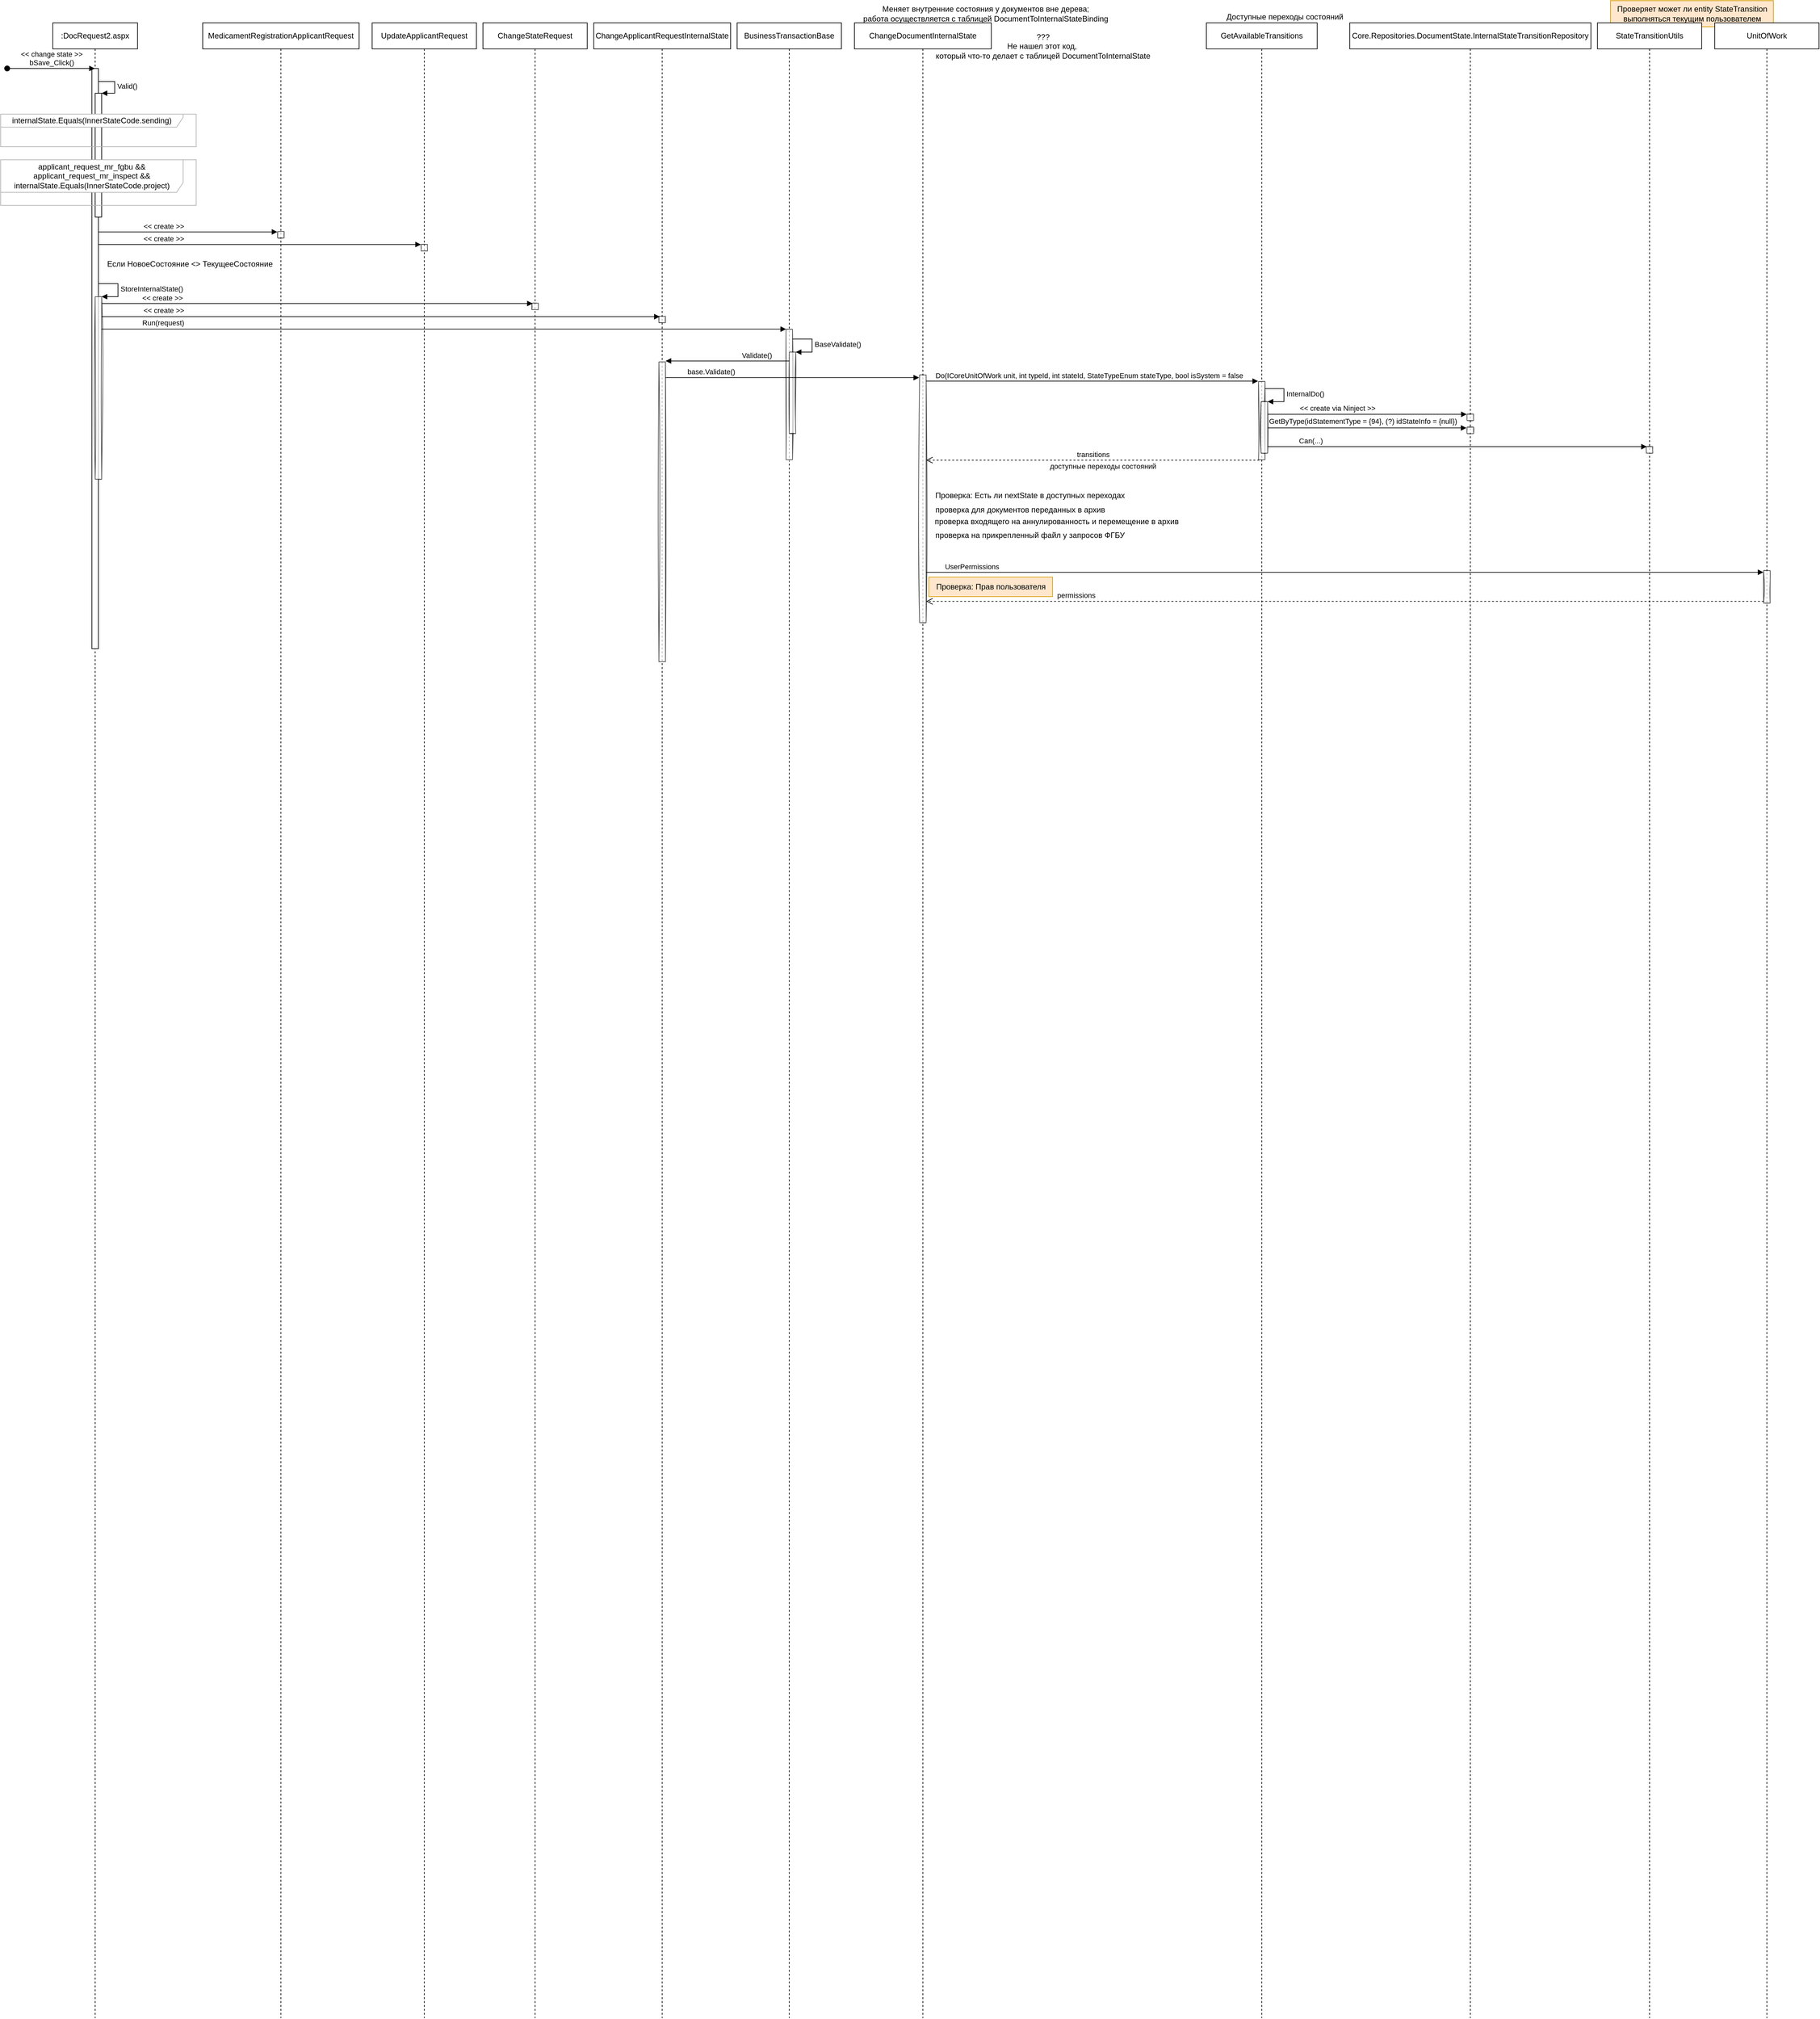 <mxfile version="20.5.3" type="github">
  <diagram id="UQaIwgQZNFvI9y2s87YT" name="Страница 1">
    <mxGraphModel dx="1896" dy="1219" grid="1" gridSize="10" guides="1" tooltips="1" connect="1" arrows="1" fold="1" page="1" pageScale="1" pageWidth="827" pageHeight="1169" math="0" shadow="0">
      <root>
        <mxCell id="0" />
        <mxCell id="1" parent="0" />
        <mxCell id="9g1YUz6DXll8vqnvcK5T-58" value="Проверяет может ли entity StateTransition &lt;br&gt;выполняться текущим пользователем" style="text;html=1;align=center;verticalAlign=middle;resizable=0;points=[];autosize=1;strokeColor=#d79b00;fillColor=#ffe6cc;" vertex="1" parent="1">
          <mxGeometry x="2540" y="6" width="250" height="40" as="geometry" />
        </mxCell>
        <mxCell id="9g1YUz6DXll8vqnvcK5T-1" value=":DocRequest2.aspx" style="shape=umlLifeline;perimeter=lifelinePerimeter;whiteSpace=wrap;html=1;container=1;collapsible=0;recursiveResize=0;outlineConnect=0;" vertex="1" parent="1">
          <mxGeometry x="150" y="40" width="130" height="3060" as="geometry" />
        </mxCell>
        <mxCell id="9g1YUz6DXll8vqnvcK5T-4" value="Valid()" style="edgeStyle=orthogonalEdgeStyle;html=1;align=left;spacingLeft=2;endArrow=block;rounded=0;entryX=1;entryY=0;" edge="1" target="9g1YUz6DXll8vqnvcK5T-3" parent="9g1YUz6DXll8vqnvcK5T-1" source="9g1YUz6DXll8vqnvcK5T-8">
          <mxGeometry relative="1" as="geometry">
            <mxPoint x="180" y="80" as="sourcePoint" />
            <Array as="points">
              <mxPoint x="95" y="90" />
              <mxPoint x="95" y="108" />
            </Array>
          </mxGeometry>
        </mxCell>
        <mxCell id="9g1YUz6DXll8vqnvcK5T-8" value="" style="html=1;points=[];perimeter=orthogonalPerimeter;" vertex="1" parent="9g1YUz6DXll8vqnvcK5T-1">
          <mxGeometry x="60" y="70" width="10" height="890" as="geometry" />
        </mxCell>
        <mxCell id="9g1YUz6DXll8vqnvcK5T-3" value="" style="html=1;points=[];perimeter=orthogonalPerimeter;" vertex="1" parent="9g1YUz6DXll8vqnvcK5T-1">
          <mxGeometry x="65" y="108" width="10" height="190" as="geometry" />
        </mxCell>
        <mxCell id="9g1YUz6DXll8vqnvcK5T-22" value="" style="html=1;points=[];perimeter=orthogonalPerimeter;sketch=1;strokeColor=#000000;opacity=70;" vertex="1" parent="9g1YUz6DXll8vqnvcK5T-1">
          <mxGeometry x="65" y="420" width="10" height="280" as="geometry" />
        </mxCell>
        <mxCell id="9g1YUz6DXll8vqnvcK5T-23" value="StoreInternalState()" style="edgeStyle=orthogonalEdgeStyle;html=1;align=left;spacingLeft=2;endArrow=block;rounded=0;entryX=1;entryY=0;" edge="1" target="9g1YUz6DXll8vqnvcK5T-22" parent="9g1YUz6DXll8vqnvcK5T-1" source="9g1YUz6DXll8vqnvcK5T-8">
          <mxGeometry relative="1" as="geometry">
            <mxPoint x="70" y="420" as="sourcePoint" />
            <Array as="points">
              <mxPoint x="100" y="400" />
              <mxPoint x="100" y="420" />
            </Array>
          </mxGeometry>
        </mxCell>
        <mxCell id="9g1YUz6DXll8vqnvcK5T-2" value="&amp;lt;&amp;lt; change state &amp;gt;&amp;gt;&lt;br&gt;bSave_Click()" style="html=1;verticalAlign=bottom;startArrow=oval;startFill=1;endArrow=block;startSize=8;rounded=0;" edge="1" parent="1" target="9g1YUz6DXll8vqnvcK5T-1">
          <mxGeometry width="60" relative="1" as="geometry">
            <mxPoint x="80" y="110" as="sourcePoint" />
            <mxPoint x="140" y="110" as="targetPoint" />
          </mxGeometry>
        </mxCell>
        <mxCell id="9g1YUz6DXll8vqnvcK5T-6" value="internalState.Equals(InnerStateCode.sending)" style="shape=umlFrame;whiteSpace=wrap;html=1;width=280;height=20;strokeColor=#B3B3B3;" vertex="1" parent="1">
          <mxGeometry x="70" y="180" width="300" height="50" as="geometry" />
        </mxCell>
        <mxCell id="9g1YUz6DXll8vqnvcK5T-7" value="applicant_request_mr_fgbu &amp;amp;&amp;amp;&lt;br&gt;applicant_request_mr_inspect &amp;amp;&amp;amp;&lt;br&gt;internalState.Equals(InnerStateCode.project)" style="shape=umlFrame;whiteSpace=wrap;html=1;width=280;height=50;strokeColor=#B3B3B3;" vertex="1" parent="1">
          <mxGeometry x="70" y="250" width="300" height="70" as="geometry" />
        </mxCell>
        <mxCell id="9g1YUz6DXll8vqnvcK5T-9" value="MedicamentRegistrationApplicantRequest" style="shape=umlLifeline;perimeter=lifelinePerimeter;whiteSpace=wrap;html=1;container=1;collapsible=0;recursiveResize=0;outlineConnect=0;" vertex="1" parent="1">
          <mxGeometry x="380" y="40" width="240" height="3060" as="geometry" />
        </mxCell>
        <mxCell id="9g1YUz6DXll8vqnvcK5T-17" value="" style="html=1;points=[];perimeter=orthogonalPerimeter;sketch=1;strokeColor=#000000;opacity=70;" vertex="1" parent="9g1YUz6DXll8vqnvcK5T-9">
          <mxGeometry x="115" y="320" width="10" height="10" as="geometry" />
        </mxCell>
        <mxCell id="9g1YUz6DXll8vqnvcK5T-16" value="&amp;lt;&amp;lt; create &amp;gt;&amp;gt;" style="html=1;verticalAlign=bottom;endArrow=block;rounded=0;entryX=-0.043;entryY=0.074;entryDx=0;entryDy=0;entryPerimeter=0;" edge="1" parent="1" source="9g1YUz6DXll8vqnvcK5T-8" target="9g1YUz6DXll8vqnvcK5T-17">
          <mxGeometry x="-0.274" width="80" relative="1" as="geometry">
            <mxPoint x="440" y="280" as="sourcePoint" />
            <mxPoint x="520" y="280" as="targetPoint" />
            <mxPoint as="offset" />
          </mxGeometry>
        </mxCell>
        <mxCell id="9g1YUz6DXll8vqnvcK5T-18" value="UpdateApplicantRequest" style="shape=umlLifeline;perimeter=lifelinePerimeter;whiteSpace=wrap;html=1;container=1;collapsible=0;recursiveResize=0;outlineConnect=0;" vertex="1" parent="1">
          <mxGeometry x="640" y="40" width="160" height="3060" as="geometry" />
        </mxCell>
        <mxCell id="9g1YUz6DXll8vqnvcK5T-19" value="" style="html=1;points=[];perimeter=orthogonalPerimeter;sketch=1;strokeColor=#000000;opacity=70;" vertex="1" parent="9g1YUz6DXll8vqnvcK5T-18">
          <mxGeometry x="75" y="340" width="10" height="10" as="geometry" />
        </mxCell>
        <mxCell id="9g1YUz6DXll8vqnvcK5T-20" value="&amp;lt;&amp;lt; create &amp;gt;&amp;gt;" style="html=1;verticalAlign=bottom;endArrow=block;rounded=0;entryX=-0.015;entryY=0;entryDx=0;entryDy=0;entryPerimeter=0;" edge="1" parent="1" source="9g1YUz6DXll8vqnvcK5T-8" target="9g1YUz6DXll8vqnvcK5T-19">
          <mxGeometry x="-0.596" width="80" relative="1" as="geometry">
            <mxPoint x="230" y="370.86" as="sourcePoint" />
            <mxPoint x="505.57" y="370.86" as="targetPoint" />
            <mxPoint as="offset" />
          </mxGeometry>
        </mxCell>
        <mxCell id="9g1YUz6DXll8vqnvcK5T-21" value="Если НовоеСостояние &amp;lt;&amp;gt; ТекущееСостояние" style="text;html=1;align=center;verticalAlign=middle;resizable=0;points=[];autosize=1;strokeColor=none;fillColor=none;" vertex="1" parent="1">
          <mxGeometry x="220" y="395" width="280" height="30" as="geometry" />
        </mxCell>
        <mxCell id="9g1YUz6DXll8vqnvcK5T-24" value="ChangeStateRequest" style="shape=umlLifeline;perimeter=lifelinePerimeter;whiteSpace=wrap;html=1;container=1;collapsible=0;recursiveResize=0;outlineConnect=0;" vertex="1" parent="1">
          <mxGeometry x="810" y="40" width="160" height="3060" as="geometry" />
        </mxCell>
        <mxCell id="9g1YUz6DXll8vqnvcK5T-25" value="" style="html=1;points=[];perimeter=orthogonalPerimeter;sketch=1;strokeColor=#000000;opacity=70;" vertex="1" parent="9g1YUz6DXll8vqnvcK5T-24">
          <mxGeometry x="75" y="430" width="10" height="10" as="geometry" />
        </mxCell>
        <mxCell id="9g1YUz6DXll8vqnvcK5T-26" value="&amp;lt;&amp;lt; create &amp;gt;&amp;gt;" style="html=1;verticalAlign=bottom;endArrow=block;rounded=0;entryX=0.133;entryY=0.05;entryDx=0;entryDy=0;entryPerimeter=0;" edge="1" parent="1" source="9g1YUz6DXll8vqnvcK5T-22" target="9g1YUz6DXll8vqnvcK5T-25">
          <mxGeometry x="-0.72" width="80" relative="1" as="geometry">
            <mxPoint x="230" y="390" as="sourcePoint" />
            <mxPoint x="724.85" y="390" as="targetPoint" />
            <mxPoint as="offset" />
          </mxGeometry>
        </mxCell>
        <mxCell id="9g1YUz6DXll8vqnvcK5T-27" value="ChangeApplicantRequestInternalState" style="shape=umlLifeline;perimeter=lifelinePerimeter;whiteSpace=wrap;html=1;container=1;collapsible=0;recursiveResize=0;outlineConnect=0;" vertex="1" parent="1">
          <mxGeometry x="980" y="40" width="210" height="3060" as="geometry" />
        </mxCell>
        <mxCell id="9g1YUz6DXll8vqnvcK5T-28" value="" style="html=1;points=[];perimeter=orthogonalPerimeter;sketch=1;strokeColor=#000000;opacity=70;" vertex="1" parent="9g1YUz6DXll8vqnvcK5T-27">
          <mxGeometry x="100" y="450" width="10" height="10" as="geometry" />
        </mxCell>
        <mxCell id="9g1YUz6DXll8vqnvcK5T-37" value="" style="html=1;points=[];perimeter=orthogonalPerimeter;sketch=1;strokeColor=#000000;opacity=70;" vertex="1" parent="9g1YUz6DXll8vqnvcK5T-27">
          <mxGeometry x="100" y="520" width="10" height="460" as="geometry" />
        </mxCell>
        <mxCell id="9g1YUz6DXll8vqnvcK5T-29" value="&amp;lt;&amp;lt; create &amp;gt;&amp;gt;" style="html=1;verticalAlign=bottom;endArrow=block;rounded=0;entryX=0.124;entryY=0.065;entryDx=0;entryDy=0;entryPerimeter=0;" edge="1" parent="1" source="9g1YUz6DXll8vqnvcK5T-22" target="9g1YUz6DXll8vqnvcK5T-28">
          <mxGeometry x="-0.778" y="1" width="80" relative="1" as="geometry">
            <mxPoint x="235" y="480.5" as="sourcePoint" />
            <mxPoint x="1080" y="490" as="targetPoint" />
            <mxPoint as="offset" />
          </mxGeometry>
        </mxCell>
        <mxCell id="9g1YUz6DXll8vqnvcK5T-30" value="BusinessTransactionBase" style="shape=umlLifeline;perimeter=lifelinePerimeter;whiteSpace=wrap;html=1;container=1;collapsible=0;recursiveResize=0;outlineConnect=0;" vertex="1" parent="1">
          <mxGeometry x="1200" y="40" width="160" height="3060" as="geometry" />
        </mxCell>
        <mxCell id="9g1YUz6DXll8vqnvcK5T-31" value="" style="html=1;points=[];perimeter=orthogonalPerimeter;sketch=1;strokeColor=#000000;opacity=70;" vertex="1" parent="9g1YUz6DXll8vqnvcK5T-30">
          <mxGeometry x="75" y="470" width="10" height="200" as="geometry" />
        </mxCell>
        <mxCell id="9g1YUz6DXll8vqnvcK5T-32" value="Run(request)" style="html=1;verticalAlign=bottom;endArrow=block;rounded=0;entryX=0.009;entryY=-0.001;entryDx=0;entryDy=0;entryPerimeter=0;" edge="1" parent="1" source="9g1YUz6DXll8vqnvcK5T-22" target="9g1YUz6DXll8vqnvcK5T-31">
          <mxGeometry x="-0.822" y="1" width="80" relative="1" as="geometry">
            <mxPoint x="235" y="500.65" as="sourcePoint" />
            <mxPoint x="1091.24" y="500.65" as="targetPoint" />
            <mxPoint as="offset" />
          </mxGeometry>
        </mxCell>
        <mxCell id="9g1YUz6DXll8vqnvcK5T-33" value="" style="html=1;points=[];perimeter=orthogonalPerimeter;sketch=1;strokeColor=#000000;opacity=70;" vertex="1" parent="1">
          <mxGeometry x="1280" y="545" width="10" height="125" as="geometry" />
        </mxCell>
        <mxCell id="9g1YUz6DXll8vqnvcK5T-34" value="BaseValidate()" style="edgeStyle=orthogonalEdgeStyle;html=1;align=left;spacingLeft=2;endArrow=block;rounded=0;entryX=1;entryY=0;" edge="1" target="9g1YUz6DXll8vqnvcK5T-33" parent="1" source="9g1YUz6DXll8vqnvcK5T-31">
          <mxGeometry relative="1" as="geometry">
            <mxPoint x="1285" y="525" as="sourcePoint" />
            <Array as="points">
              <mxPoint x="1315" y="525" />
              <mxPoint x="1315" y="545" />
            </Array>
          </mxGeometry>
        </mxCell>
        <mxCell id="9g1YUz6DXll8vqnvcK5T-36" value="Validate()" style="html=1;verticalAlign=bottom;endArrow=block;rounded=0;entryX=1.032;entryY=-0.003;entryDx=0;entryDy=0;entryPerimeter=0;" edge="1" parent="1" source="9g1YUz6DXll8vqnvcK5T-33" target="9g1YUz6DXll8vqnvcK5T-37">
          <mxGeometry x="-0.473" width="80" relative="1" as="geometry">
            <mxPoint x="1110" y="570" as="sourcePoint" />
            <mxPoint x="1190" y="570" as="targetPoint" />
            <mxPoint as="offset" />
          </mxGeometry>
        </mxCell>
        <mxCell id="9g1YUz6DXll8vqnvcK5T-38" value="ChangeDocumentInternalState" style="shape=umlLifeline;perimeter=lifelinePerimeter;whiteSpace=wrap;html=1;container=1;collapsible=0;recursiveResize=0;outlineConnect=0;" vertex="1" parent="1">
          <mxGeometry x="1380" y="40" width="210" height="3060" as="geometry" />
        </mxCell>
        <mxCell id="9g1YUz6DXll8vqnvcK5T-40" value="" style="html=1;points=[];perimeter=orthogonalPerimeter;sketch=1;strokeColor=#000000;opacity=70;" vertex="1" parent="9g1YUz6DXll8vqnvcK5T-38">
          <mxGeometry x="100" y="540" width="10" height="380" as="geometry" />
        </mxCell>
        <mxCell id="9g1YUz6DXll8vqnvcK5T-41" value="Меняет внутренние состояния у документов вне дерева; &lt;br&gt;работа осуществляется с таблицей DocumentToInternalStateBinding" style="text;align=center;verticalAlign=middle;resizable=0;points=[];autosize=1;strokeColor=none;fillColor=none;html=1;fontColor=default;labelBackgroundColor=none;labelBorderColor=none;flipH=1;absoluteArcSize=0;imageAspect=1;" vertex="1" parent="1">
          <mxGeometry x="1381" y="6" width="400" height="40" as="geometry" />
        </mxCell>
        <mxCell id="9g1YUz6DXll8vqnvcK5T-43" value="base.Validate()" style="html=1;verticalAlign=bottom;endArrow=block;rounded=0;fontColor=default;entryX=-0.078;entryY=0.011;entryDx=0;entryDy=0;entryPerimeter=0;" edge="1" parent="1" source="9g1YUz6DXll8vqnvcK5T-37" target="9g1YUz6DXll8vqnvcK5T-40">
          <mxGeometry x="-0.64" width="80" relative="1" as="geometry">
            <mxPoint x="1200" y="560" as="sourcePoint" />
            <mxPoint x="1280" y="560" as="targetPoint" />
            <mxPoint as="offset" />
          </mxGeometry>
        </mxCell>
        <mxCell id="9g1YUz6DXll8vqnvcK5T-44" value="GetAvailableTransitions" style="shape=umlLifeline;perimeter=lifelinePerimeter;whiteSpace=wrap;html=1;container=1;collapsible=0;recursiveResize=0;outlineConnect=0;" vertex="1" parent="1">
          <mxGeometry x="1920" y="40" width="170" height="3060" as="geometry" />
        </mxCell>
        <mxCell id="9g1YUz6DXll8vqnvcK5T-45" value="" style="html=1;points=[];perimeter=orthogonalPerimeter;sketch=1;strokeColor=#000000;opacity=70;" vertex="1" parent="9g1YUz6DXll8vqnvcK5T-44">
          <mxGeometry x="80" y="550" width="10" height="120" as="geometry" />
        </mxCell>
        <mxCell id="9g1YUz6DXll8vqnvcK5T-46" value="&lt;div&gt;Do(ICoreUnitOfWork unit, int typeId, int stateId, StateTypeEnum stateType, bool isSystem = false&lt;/div&gt;" style="html=1;verticalAlign=bottom;endArrow=block;rounded=0;fontColor=default;entryX=-0.071;entryY=-0.004;entryDx=0;entryDy=0;entryPerimeter=0;" edge="1" parent="1" source="9g1YUz6DXll8vqnvcK5T-40" target="9g1YUz6DXll8vqnvcK5T-45">
          <mxGeometry x="-0.018" width="80" relative="1" as="geometry">
            <mxPoint x="1460" y="580" as="sourcePoint" />
            <mxPoint x="1540" y="580" as="targetPoint" />
            <mxPoint as="offset" />
          </mxGeometry>
        </mxCell>
        <mxCell id="9g1YUz6DXll8vqnvcK5T-47" value="Доступные переходы состояний" style="text;html=1;align=center;verticalAlign=middle;resizable=0;points=[];autosize=1;strokeColor=none;fillColor=none;fontColor=default;" vertex="1" parent="1">
          <mxGeometry x="1940" y="16" width="200" height="30" as="geometry" />
        </mxCell>
        <mxCell id="9g1YUz6DXll8vqnvcK5T-48" value="Core.Repositories.DocumentState.InternalStateTransitionRepository" style="shape=umlLifeline;perimeter=lifelinePerimeter;whiteSpace=wrap;html=1;container=1;collapsible=0;recursiveResize=0;outlineConnect=0;" vertex="1" parent="1">
          <mxGeometry x="2140" y="40" width="370" height="3060" as="geometry" />
        </mxCell>
        <mxCell id="9g1YUz6DXll8vqnvcK5T-49" value="" style="html=1;points=[];perimeter=orthogonalPerimeter;sketch=1;strokeColor=#000000;opacity=70;" vertex="1" parent="9g1YUz6DXll8vqnvcK5T-48">
          <mxGeometry x="180" y="600" width="10" height="10" as="geometry" />
        </mxCell>
        <mxCell id="9g1YUz6DXll8vqnvcK5T-56" value="" style="html=1;points=[];perimeter=orthogonalPerimeter;sketch=1;strokeColor=#000000;opacity=70;" vertex="1" parent="9g1YUz6DXll8vqnvcK5T-48">
          <mxGeometry x="180" y="620" width="10" height="10" as="geometry" />
        </mxCell>
        <mxCell id="9g1YUz6DXll8vqnvcK5T-50" value="" style="html=1;points=[];perimeter=orthogonalPerimeter;labelBackgroundColor=none;labelBorderColor=none;sketch=1;strokeColor=#000000;fontColor=default;opacity=70;" vertex="1" parent="1">
          <mxGeometry x="2004" y="621" width="10" height="79" as="geometry" />
        </mxCell>
        <mxCell id="9g1YUz6DXll8vqnvcK5T-51" value="InternalDo()" style="edgeStyle=orthogonalEdgeStyle;html=1;align=left;spacingLeft=2;endArrow=block;rounded=0;entryX=1;entryY=0;fontColor=default;" edge="1" target="9g1YUz6DXll8vqnvcK5T-50" parent="1" source="9g1YUz6DXll8vqnvcK5T-45">
          <mxGeometry relative="1" as="geometry">
            <mxPoint x="2009" y="601" as="sourcePoint" />
            <Array as="points">
              <mxPoint x="2039" y="601" />
              <mxPoint x="2039" y="621" />
            </Array>
          </mxGeometry>
        </mxCell>
        <mxCell id="9g1YUz6DXll8vqnvcK5T-52" value="&amp;lt;&amp;lt; create via Ninject &amp;gt;&amp;gt;" style="html=1;verticalAlign=bottom;endArrow=block;rounded=0;fontColor=default;entryX=-0.057;entryY=0.043;entryDx=0;entryDy=0;entryPerimeter=0;" edge="1" parent="1" source="9g1YUz6DXll8vqnvcK5T-50" target="9g1YUz6DXll8vqnvcK5T-49">
          <mxGeometry x="-0.3" width="80" relative="1" as="geometry">
            <mxPoint x="2080" y="630" as="sourcePoint" />
            <mxPoint x="2160" y="630" as="targetPoint" />
            <mxPoint as="offset" />
          </mxGeometry>
        </mxCell>
        <mxCell id="9g1YUz6DXll8vqnvcK5T-53" value="StateTransitionUtils" style="shape=umlLifeline;perimeter=lifelinePerimeter;whiteSpace=wrap;html=1;container=1;collapsible=0;recursiveResize=0;outlineConnect=0;" vertex="1" parent="1">
          <mxGeometry x="2520" y="40" width="160" height="3060" as="geometry" />
        </mxCell>
        <mxCell id="9g1YUz6DXll8vqnvcK5T-54" value="" style="html=1;points=[];perimeter=orthogonalPerimeter;sketch=1;strokeColor=#000000;opacity=70;" vertex="1" parent="9g1YUz6DXll8vqnvcK5T-53">
          <mxGeometry x="75" y="650" width="10" height="10" as="geometry" />
        </mxCell>
        <mxCell id="9g1YUz6DXll8vqnvcK5T-55" value="GetByType(idStatementType = {94}, (?) idStateInfo = {null})" style="html=1;verticalAlign=bottom;endArrow=block;rounded=0;fontColor=default;entryX=-0.1;entryY=0.129;entryDx=0;entryDy=0;entryPerimeter=0;" edge="1" parent="1" source="9g1YUz6DXll8vqnvcK5T-50" target="9g1YUz6DXll8vqnvcK5T-56">
          <mxGeometry x="-0.043" y="1" width="80" relative="1" as="geometry">
            <mxPoint x="2024" y="650" as="sourcePoint" />
            <mxPoint x="2327" y="650" as="targetPoint" />
            <mxPoint as="offset" />
          </mxGeometry>
        </mxCell>
        <mxCell id="9g1YUz6DXll8vqnvcK5T-57" value="Can(...)" style="html=1;verticalAlign=bottom;endArrow=block;rounded=0;fontColor=default;entryX=0.076;entryY=0.006;entryDx=0;entryDy=0;entryPerimeter=0;" edge="1" parent="1" source="9g1YUz6DXll8vqnvcK5T-50" target="9g1YUz6DXll8vqnvcK5T-54">
          <mxGeometry x="-0.773" width="80" relative="1" as="geometry">
            <mxPoint x="2024" y="671.29" as="sourcePoint" />
            <mxPoint x="2329" y="671.29" as="targetPoint" />
            <mxPoint as="offset" />
          </mxGeometry>
        </mxCell>
        <mxCell id="9g1YUz6DXll8vqnvcK5T-59" value="transitions" style="html=1;verticalAlign=bottom;endArrow=open;dashed=1;endSize=8;rounded=0;fontColor=default;exitX=0.11;exitY=1.006;exitDx=0;exitDy=0;exitPerimeter=0;" edge="1" parent="1" source="9g1YUz6DXll8vqnvcK5T-45" target="9g1YUz6DXll8vqnvcK5T-40">
          <mxGeometry relative="1" as="geometry">
            <mxPoint x="1810" y="640" as="sourcePoint" />
            <mxPoint x="1730" y="640" as="targetPoint" />
          </mxGeometry>
        </mxCell>
        <mxCell id="9g1YUz6DXll8vqnvcK5T-60" value="&lt;span style=&quot;font-size: 11px; background-color: rgb(255, 255, 255);&quot;&gt;доступные переходы состояний&lt;/span&gt;" style="text;html=1;align=center;verticalAlign=middle;resizable=0;points=[];autosize=1;strokeColor=none;fillColor=none;fontColor=default;" vertex="1" parent="1">
          <mxGeometry x="1666" y="705" width="190" height="30" as="geometry" />
        </mxCell>
        <mxCell id="9g1YUz6DXll8vqnvcK5T-61" value="Проверка: Есть ли nextState в доступных переходах" style="text;html=1;align=center;verticalAlign=middle;resizable=0;points=[];autosize=1;strokeColor=none;fillColor=none;fontColor=default;" vertex="1" parent="1">
          <mxGeometry x="1494" y="750" width="310" height="30" as="geometry" />
        </mxCell>
        <mxCell id="9g1YUz6DXll8vqnvcK5T-62" value="проверка для документов переданных в архив" style="text;html=1;align=center;verticalAlign=middle;resizable=0;points=[];autosize=1;strokeColor=none;fillColor=none;fontColor=default;" vertex="1" parent="1">
          <mxGeometry x="1494" y="772" width="280" height="30" as="geometry" />
        </mxCell>
        <mxCell id="9g1YUz6DXll8vqnvcK5T-64" value="проверка входящего на аннулированность и перемещение в архив" style="text;html=1;align=center;verticalAlign=middle;resizable=0;points=[];autosize=1;strokeColor=none;fillColor=none;fontColor=default;" vertex="1" parent="1">
          <mxGeometry x="1490" y="790" width="400" height="30" as="geometry" />
        </mxCell>
        <mxCell id="9g1YUz6DXll8vqnvcK5T-66" value="Проверка: Прав пользователя" style="text;html=1;align=center;verticalAlign=middle;resizable=0;points=[];autosize=1;strokeColor=#d79b00;fillColor=#ffe6cc;" vertex="1" parent="1">
          <mxGeometry x="1494" y="890" width="190" height="30" as="geometry" />
        </mxCell>
        <mxCell id="9g1YUz6DXll8vqnvcK5T-65" value="проверка на прикрепленный файл у запросов ФГБУ" style="text;html=1;align=center;verticalAlign=middle;resizable=0;points=[];autosize=1;strokeColor=none;fillColor=none;fontColor=default;" vertex="1" parent="1">
          <mxGeometry x="1494" y="811" width="310" height="30" as="geometry" />
        </mxCell>
        <mxCell id="9g1YUz6DXll8vqnvcK5T-67" value="UnitOfWork" style="shape=umlLifeline;perimeter=lifelinePerimeter;whiteSpace=wrap;html=1;container=1;collapsible=0;recursiveResize=0;outlineConnect=0;" vertex="1" parent="1">
          <mxGeometry x="2700" y="40" width="160" height="3060" as="geometry" />
        </mxCell>
        <mxCell id="9g1YUz6DXll8vqnvcK5T-68" value="" style="html=1;points=[];perimeter=orthogonalPerimeter;sketch=1;strokeColor=#000000;opacity=70;" vertex="1" parent="9g1YUz6DXll8vqnvcK5T-67">
          <mxGeometry x="75" y="840" width="10" height="50" as="geometry" />
        </mxCell>
        <mxCell id="9g1YUz6DXll8vqnvcK5T-69" value="UserPermissions" style="html=1;verticalAlign=bottom;endArrow=block;rounded=0;fontColor=default;entryX=-0.031;entryY=0.054;entryDx=0;entryDy=0;entryPerimeter=0;" edge="1" parent="1" source="9g1YUz6DXll8vqnvcK5T-40" target="9g1YUz6DXll8vqnvcK5T-68">
          <mxGeometry x="-0.891" width="80" relative="1" as="geometry">
            <mxPoint x="1560.0" y="890.0" as="sourcePoint" />
            <mxPoint x="2141.76" y="890.0" as="targetPoint" />
            <mxPoint as="offset" />
          </mxGeometry>
        </mxCell>
        <mxCell id="9g1YUz6DXll8vqnvcK5T-70" value="permissions" style="html=1;verticalAlign=bottom;endArrow=open;dashed=1;endSize=8;rounded=0;fontColor=default;exitX=0.031;exitY=0.946;exitDx=0;exitDy=0;exitPerimeter=0;" edge="1" parent="1" source="9g1YUz6DXll8vqnvcK5T-68" target="9g1YUz6DXll8vqnvcK5T-40">
          <mxGeometry x="0.642" relative="1" as="geometry">
            <mxPoint x="2770" y="850" as="sourcePoint" />
            <mxPoint x="2690" y="850" as="targetPoint" />
            <mxPoint as="offset" />
          </mxGeometry>
        </mxCell>
        <mxCell id="9g1YUz6DXll8vqnvcK5T-71" value="???&lt;br&gt;Не нашел этот код,&amp;nbsp;&lt;br&gt;который что-то делает с таблицей DocumentToInternalState" style="text;html=1;align=center;verticalAlign=middle;resizable=0;points=[];autosize=1;strokeColor=none;fillColor=none;fontColor=default;" vertex="1" parent="1">
          <mxGeometry x="1494" y="46" width="350" height="60" as="geometry" />
        </mxCell>
      </root>
    </mxGraphModel>
  </diagram>
</mxfile>
